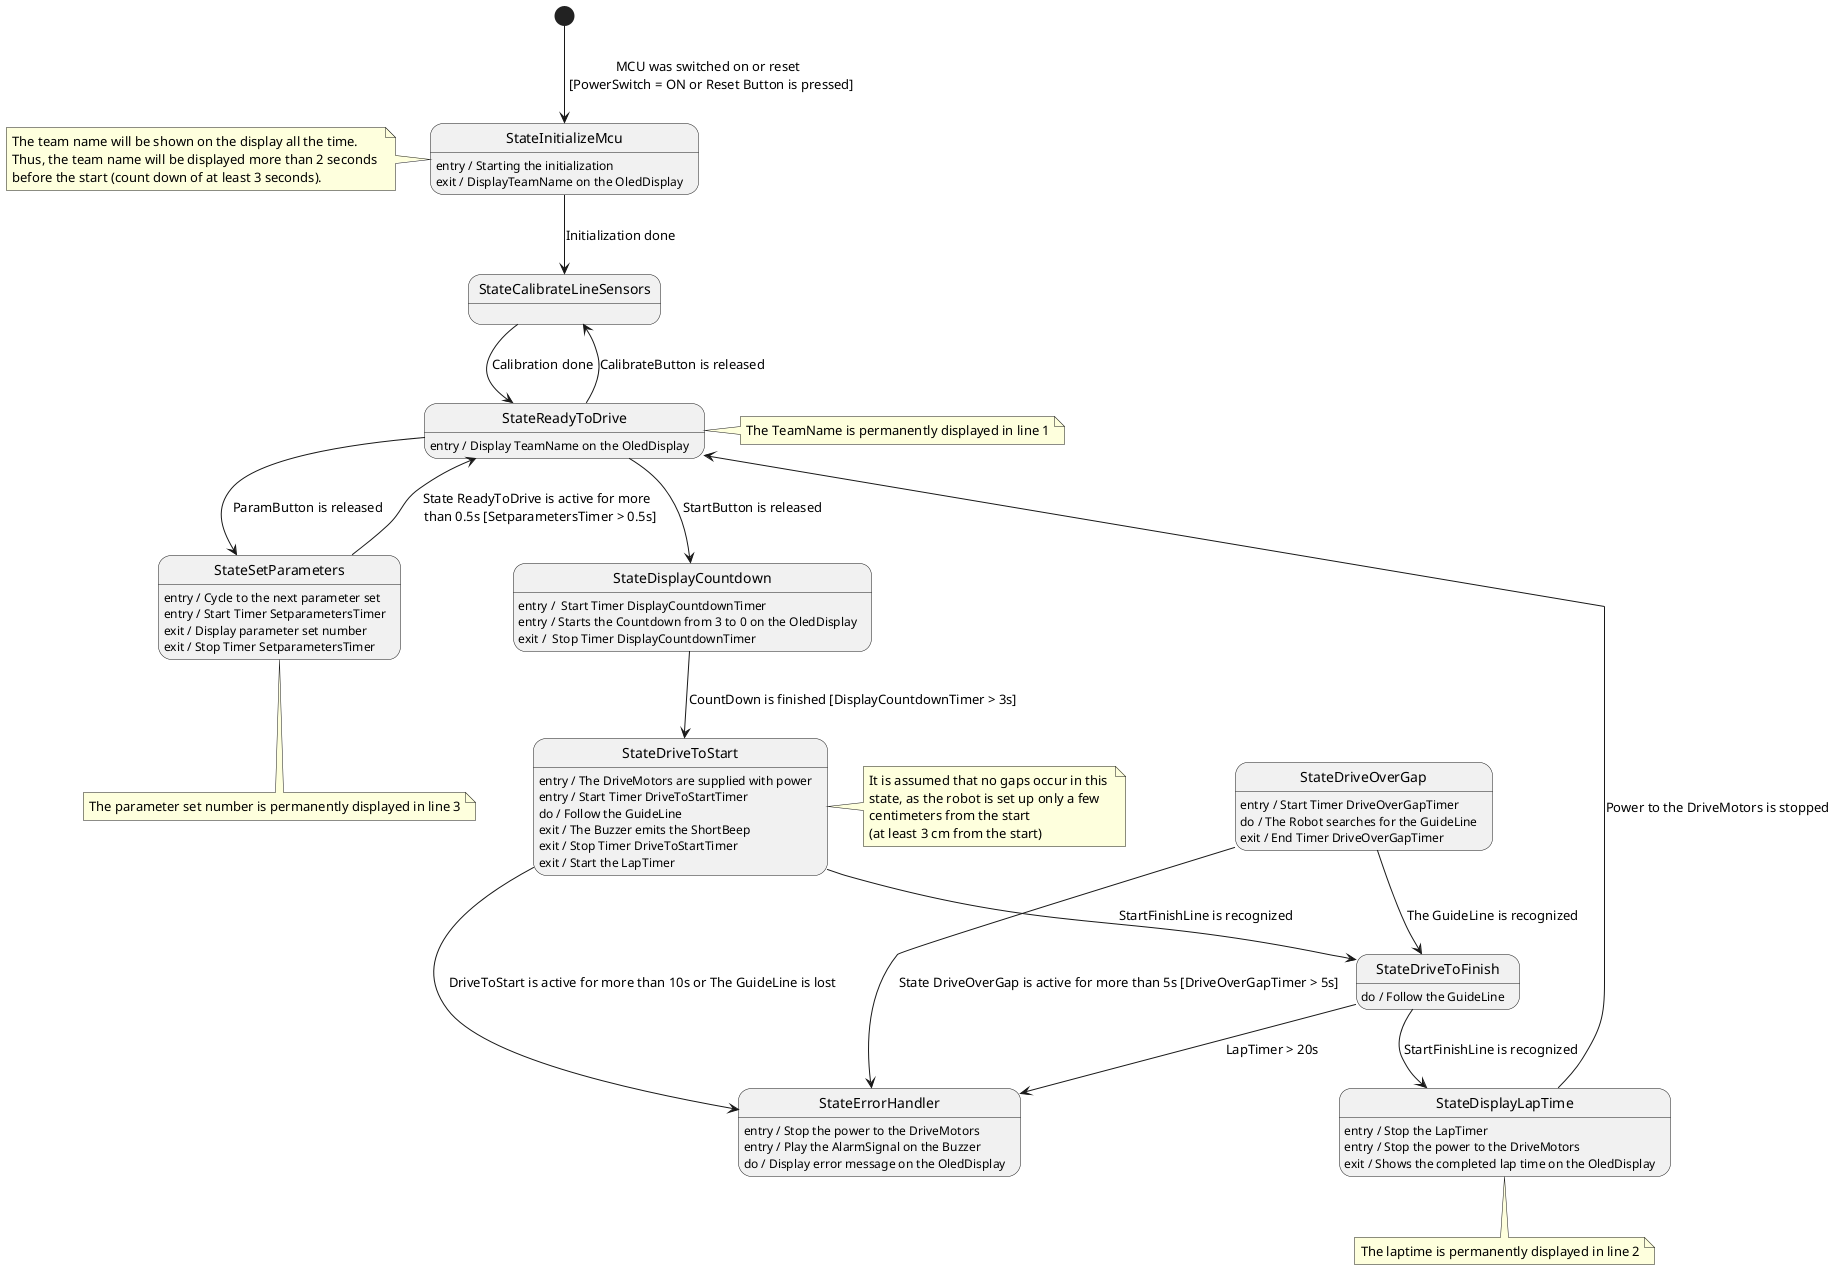 @startuml

'StateInitializeMcu'
[*] --> StateInitializeMcu : MCU was switched on or reset \n [PowerSwitch = ON or Reset Button is pressed]
StateInitializeMcu --> StateCalibrateLineSensors : Initialization done
StateInitializeMcu : entry / Starting the initialization
StateInitializeMcu : exit / DisplayTeamName on the OledDisplay
note left of StateInitializeMcu
    The team name will be shown on the display all the time. 
    Thus, the team name will be displayed more than 2 seconds 
    before the start (count down of at least 3 seconds).
end note

'StateCalibrateLineSensors'
StateCalibrateLineSensors --> StateReadyToDrive : Calibration done

'StateReadyToDrive'
StateReadyToDrive --> StateSetParameters :ParamButton is released
StateReadyToDrive --> StateDisplayCountdown : StartButton is released
StateReadyToDrive --> StateCalibrateLineSensors : CalibrateButton is released
StateReadyToDrive : entry / Display TeamName on the OledDisplay
note right of StateReadyToDrive
The TeamName is permanently displayed in line 1
end note

'StateDisplayCountdown'
StateDisplayCountdown --> StateDriveToStart : CountDown is finished [DisplayCountdownTimer > 3s]
StateDisplayCountdown: entry /  Start Timer DisplayCountdownTimer
StateDisplayCountdown: entry / Starts the Countdown from 3 to 0 on the OledDisplay
StateDisplayCountdown: exit /  Stop Timer DisplayCountdownTimer

'StateDriveToStart'
StateDriveToStart --> StateDriveToFinish : StartFinishLine is recognized
StateDriveToStart --> StateErrorHandler : DriveToStart is active for more than 10s or The GuideLine is lost
StateDriveToStart: entry / The DriveMotors are supplied with power 
StateDriveToStart: entry / Start Timer DriveToStartTimer
StateDriveToStart: do / Follow the GuideLine 
StateDriveToStart: exit / The Buzzer emits the ShortBeep
StateDriveToStart: exit / Stop Timer DriveToStartTimer
StateDriveToStart: exit / Start the LapTimer
note right of StateDriveToStart
    It is assumed that no gaps occur in this 
    state, as the robot is set up only a few 
    centimeters from the start 
    (at least 3 cm from the start)
end note


'StateDriveToFinish'
StateDriveToFinish --> StateErrorHandler : LapTimer > 20s
StateDriveToFinish --> StateDisplayLapTime : StartFinishLine is recognized
StateDriveToFinish : do / Follow the GuideLine 

'StateDriveOverGap'
StateDriveOverGap --> StateErrorHandler : State DriveOverGap is active for more than 5s [DriveOverGapTimer > 5s]
StateDriveOverGap  --> StateDriveToFinish : The GuideLine is recognized
StateDriveOverGap: entry / Start Timer DriveOverGapTimer
StateDriveOverGap : do / The Robot searches for the GuideLine
StateDriveOverGap: exit / End Timer DriveOverGapTimer

'StateDisplayLapTime
StateDisplayLapTime  --> StateReadyToDrive : Power to the DriveMotors is stopped
StateDisplayLapTime : entry / Stop the LapTimer
StateDisplayLapTime : entry / Stop the power to the DriveMotors
StateDisplayLapTime : exit / Shows the completed lap time on the OledDisplay
note bottom of StateDisplayLapTime
The laptime is permanently displayed in line 2
end note

'StateSetParameters
StateSetParameters --> StateReadyToDrive : State ReadyToDrive is active for more \n than 0.5s [SetparametersTimer > 0.5s]
StateSetParameters: entry / Cycle to the next parameter set
StateSetParameters: entry / Start Timer SetparametersTimer
StateSetParameters: exit / Display parameter set number
StateSetParameters: exit / Stop Timer SetparametersTimer
note bottom of StateSetParameters
The parameter set number is permanently displayed in line 3
end note

'StateErrorHandler
StateErrorHandler: entry / Stop the power to the DriveMotors
StateErrorHandler: entry / Play the AlarmSignal on the Buzzer
StateErrorHandler: do / Display error message on the OledDisplay

@enduml